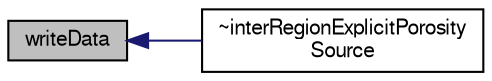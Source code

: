 digraph "writeData"
{
  bgcolor="transparent";
  edge [fontname="FreeSans",fontsize="10",labelfontname="FreeSans",labelfontsize="10"];
  node [fontname="FreeSans",fontsize="10",shape=record];
  rankdir="LR";
  Node852 [label="writeData",height=0.2,width=0.4,color="black", fillcolor="grey75", style="filled", fontcolor="black"];
  Node852 -> Node853 [dir="back",color="midnightblue",fontsize="10",style="solid",fontname="FreeSans"];
  Node853 [label="~interRegionExplicitPorosity\lSource",height=0.2,width=0.4,color="black",URL="$a23534.html#a0073dfeb4b238d9a8777ba272838c3b2",tooltip="Destructor. "];
}
